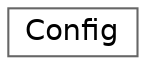 digraph "Graphical Class Hierarchy"
{
 // LATEX_PDF_SIZE
  bgcolor="transparent";
  edge [fontname=Helvetica,fontsize=14,labelfontname=Helvetica,labelfontsize=14];
  node [fontname=Helvetica,fontsize=14,shape=box,height=0.2,width=0.4];
  rankdir="LR";
  Node0 [id="Node000000",label="Config",height=0.2,width=0.4,color="grey40", fillcolor="white", style="filled",URL="$d9/df9/classConfig.html",tooltip=" "];
}
